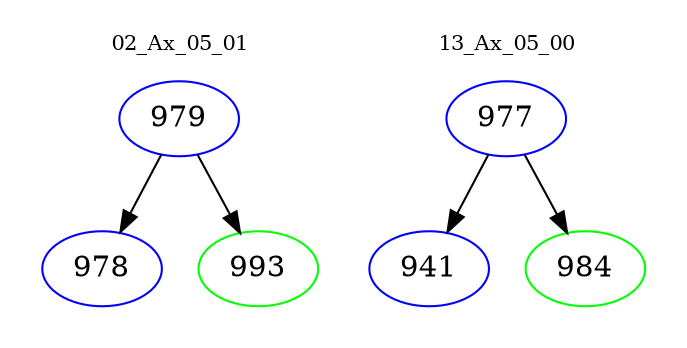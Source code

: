 digraph{
subgraph cluster_0 {
color = white
label = "02_Ax_05_01";
fontsize=10;
T0_979 [label="979", color="blue"]
T0_979 -> T0_978 [color="black"]
T0_978 [label="978", color="blue"]
T0_979 -> T0_993 [color="black"]
T0_993 [label="993", color="green"]
}
subgraph cluster_1 {
color = white
label = "13_Ax_05_00";
fontsize=10;
T1_977 [label="977", color="blue"]
T1_977 -> T1_941 [color="black"]
T1_941 [label="941", color="blue"]
T1_977 -> T1_984 [color="black"]
T1_984 [label="984", color="green"]
}
}
